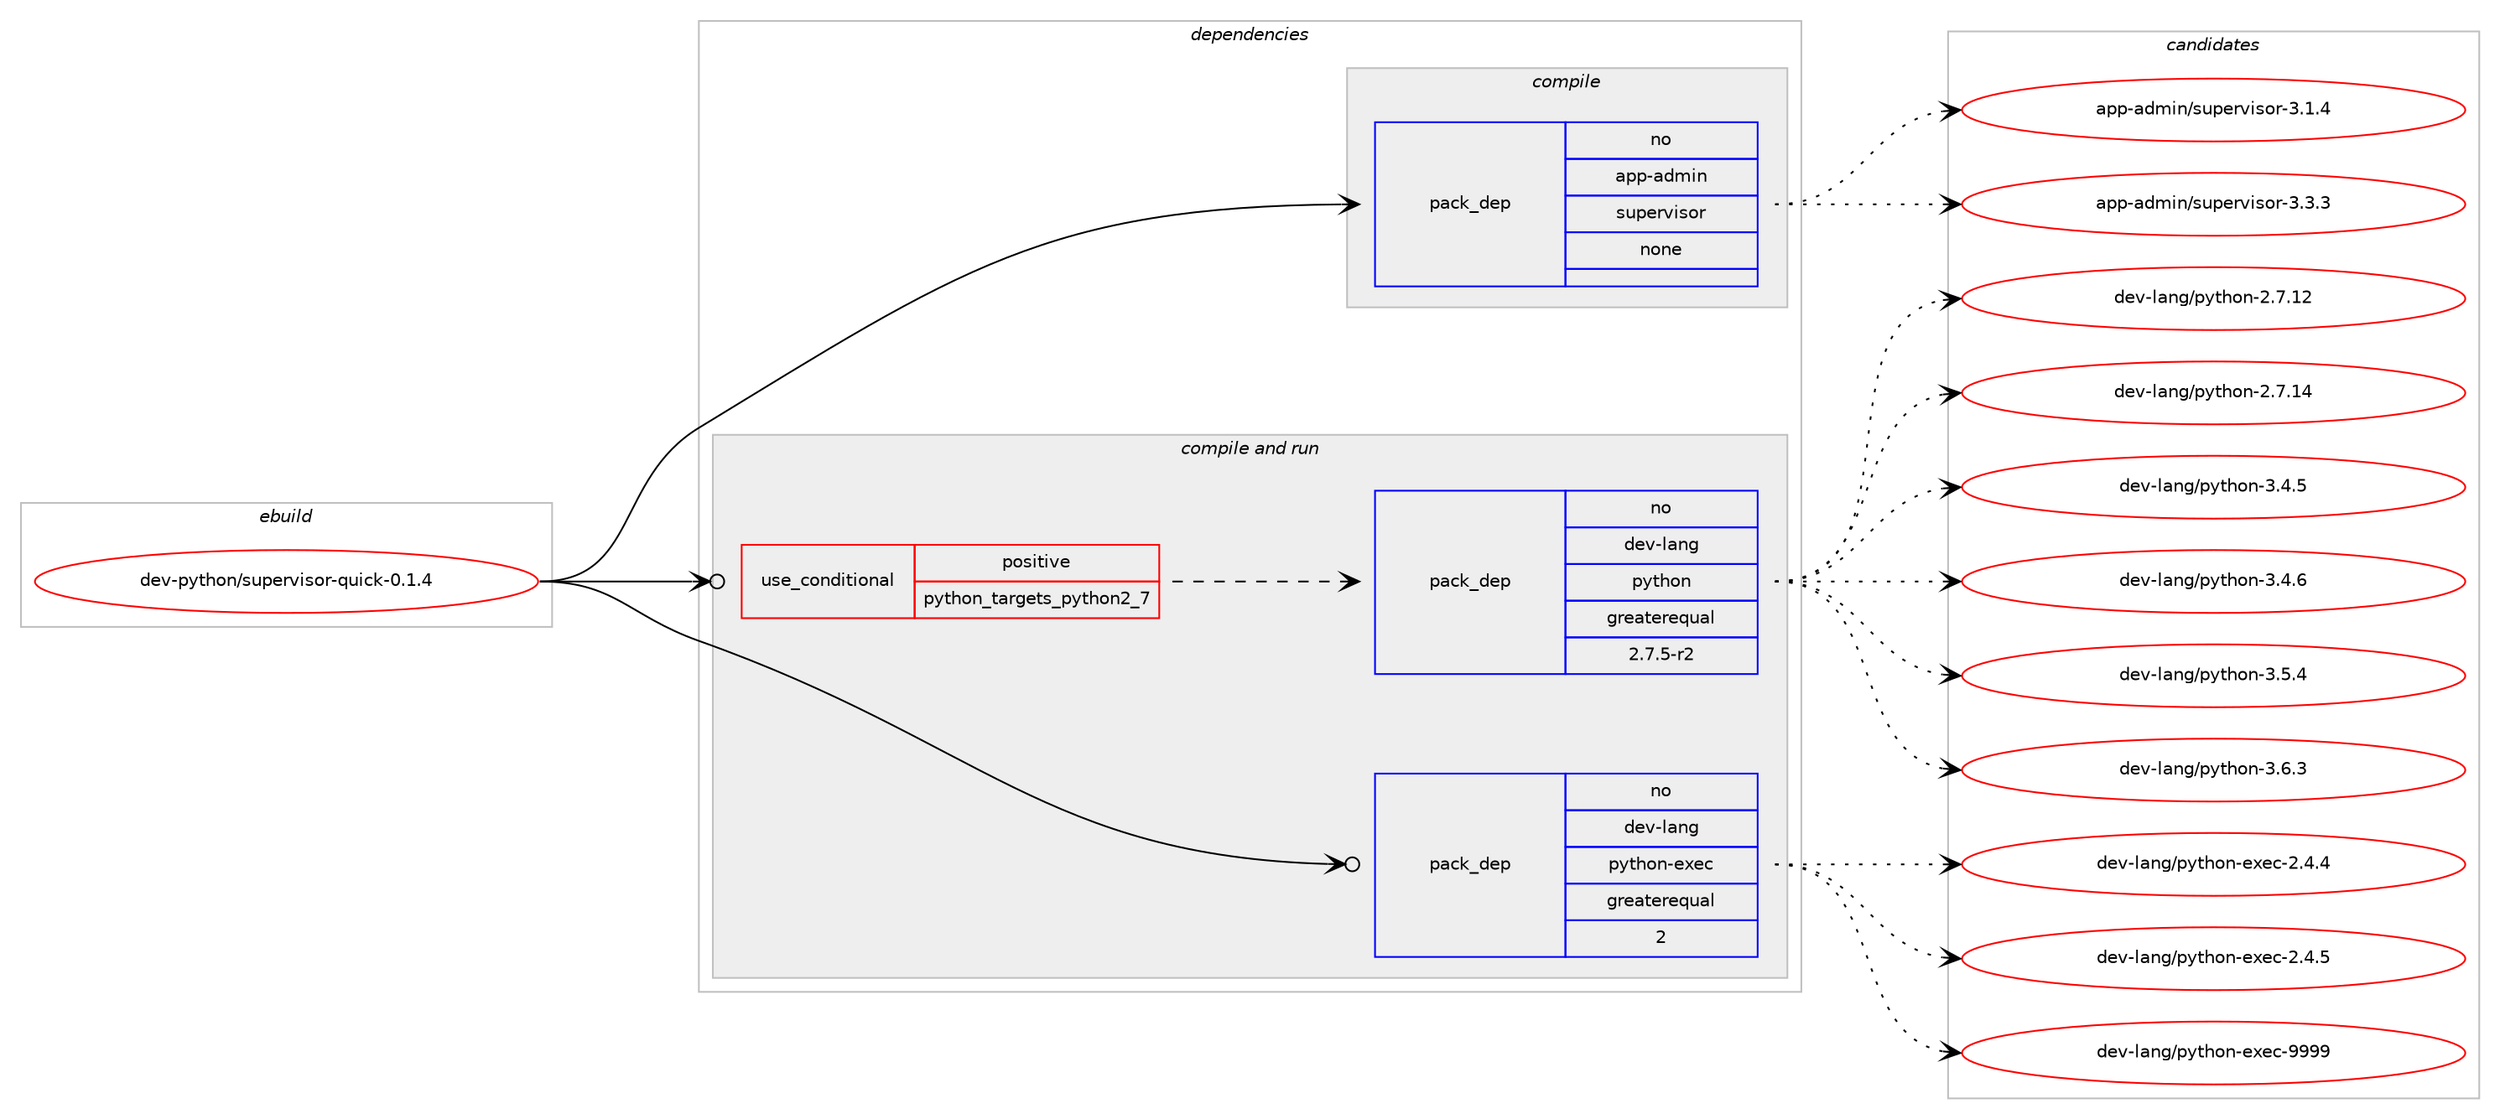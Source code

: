 digraph prolog {

# *************
# Graph options
# *************

newrank=true;
concentrate=true;
compound=true;
graph [rankdir=LR,fontname=Helvetica,fontsize=10,ranksep=1.5];#, ranksep=2.5, nodesep=0.2];
edge  [arrowhead=vee];
node  [fontname=Helvetica,fontsize=10];

# **********
# The ebuild
# **********

subgraph cluster_leftcol {
color=gray;
rank=same;
label=<<i>ebuild</i>>;
id [label="dev-python/supervisor-quick-0.1.4", color=red, width=4, href="../dev-python/supervisor-quick-0.1.4.svg"];
}

# ****************
# The dependencies
# ****************

subgraph cluster_midcol {
color=gray;
label=<<i>dependencies</i>>;
subgraph cluster_compile {
fillcolor="#eeeeee";
style=filled;
label=<<i>compile</i>>;
subgraph pack143202 {
dependency189561 [label=<<TABLE BORDER="0" CELLBORDER="1" CELLSPACING="0" CELLPADDING="4" WIDTH="220"><TR><TD ROWSPAN="6" CELLPADDING="30">pack_dep</TD></TR><TR><TD WIDTH="110">no</TD></TR><TR><TD>app-admin</TD></TR><TR><TD>supervisor</TD></TR><TR><TD>none</TD></TR><TR><TD></TD></TR></TABLE>>, shape=none, color=blue];
}
id:e -> dependency189561:w [weight=20,style="solid",arrowhead="vee"];
}
subgraph cluster_compileandrun {
fillcolor="#eeeeee";
style=filled;
label=<<i>compile and run</i>>;
subgraph cond42403 {
dependency189562 [label=<<TABLE BORDER="0" CELLBORDER="1" CELLSPACING="0" CELLPADDING="4"><TR><TD ROWSPAN="3" CELLPADDING="10">use_conditional</TD></TR><TR><TD>positive</TD></TR><TR><TD>python_targets_python2_7</TD></TR></TABLE>>, shape=none, color=red];
subgraph pack143203 {
dependency189563 [label=<<TABLE BORDER="0" CELLBORDER="1" CELLSPACING="0" CELLPADDING="4" WIDTH="220"><TR><TD ROWSPAN="6" CELLPADDING="30">pack_dep</TD></TR><TR><TD WIDTH="110">no</TD></TR><TR><TD>dev-lang</TD></TR><TR><TD>python</TD></TR><TR><TD>greaterequal</TD></TR><TR><TD>2.7.5-r2</TD></TR></TABLE>>, shape=none, color=blue];
}
dependency189562:e -> dependency189563:w [weight=20,style="dashed",arrowhead="vee"];
}
id:e -> dependency189562:w [weight=20,style="solid",arrowhead="odotvee"];
subgraph pack143204 {
dependency189564 [label=<<TABLE BORDER="0" CELLBORDER="1" CELLSPACING="0" CELLPADDING="4" WIDTH="220"><TR><TD ROWSPAN="6" CELLPADDING="30">pack_dep</TD></TR><TR><TD WIDTH="110">no</TD></TR><TR><TD>dev-lang</TD></TR><TR><TD>python-exec</TD></TR><TR><TD>greaterequal</TD></TR><TR><TD>2</TD></TR></TABLE>>, shape=none, color=blue];
}
id:e -> dependency189564:w [weight=20,style="solid",arrowhead="odotvee"];
}
subgraph cluster_run {
fillcolor="#eeeeee";
style=filled;
label=<<i>run</i>>;
}
}

# **************
# The candidates
# **************

subgraph cluster_choices {
rank=same;
color=gray;
label=<<i>candidates</i>>;

subgraph choice143202 {
color=black;
nodesep=1;
choice97112112459710010910511047115117112101114118105115111114455146494652 [label="app-admin/supervisor-3.1.4", color=red, width=4,href="../app-admin/supervisor-3.1.4.svg"];
choice97112112459710010910511047115117112101114118105115111114455146514651 [label="app-admin/supervisor-3.3.3", color=red, width=4,href="../app-admin/supervisor-3.3.3.svg"];
dependency189561:e -> choice97112112459710010910511047115117112101114118105115111114455146494652:w [style=dotted,weight="100"];
dependency189561:e -> choice97112112459710010910511047115117112101114118105115111114455146514651:w [style=dotted,weight="100"];
}
subgraph choice143203 {
color=black;
nodesep=1;
choice10010111845108971101034711212111610411111045504655464950 [label="dev-lang/python-2.7.12", color=red, width=4,href="../dev-lang/python-2.7.12.svg"];
choice10010111845108971101034711212111610411111045504655464952 [label="dev-lang/python-2.7.14", color=red, width=4,href="../dev-lang/python-2.7.14.svg"];
choice100101118451089711010347112121116104111110455146524653 [label="dev-lang/python-3.4.5", color=red, width=4,href="../dev-lang/python-3.4.5.svg"];
choice100101118451089711010347112121116104111110455146524654 [label="dev-lang/python-3.4.6", color=red, width=4,href="../dev-lang/python-3.4.6.svg"];
choice100101118451089711010347112121116104111110455146534652 [label="dev-lang/python-3.5.4", color=red, width=4,href="../dev-lang/python-3.5.4.svg"];
choice100101118451089711010347112121116104111110455146544651 [label="dev-lang/python-3.6.3", color=red, width=4,href="../dev-lang/python-3.6.3.svg"];
dependency189563:e -> choice10010111845108971101034711212111610411111045504655464950:w [style=dotted,weight="100"];
dependency189563:e -> choice10010111845108971101034711212111610411111045504655464952:w [style=dotted,weight="100"];
dependency189563:e -> choice100101118451089711010347112121116104111110455146524653:w [style=dotted,weight="100"];
dependency189563:e -> choice100101118451089711010347112121116104111110455146524654:w [style=dotted,weight="100"];
dependency189563:e -> choice100101118451089711010347112121116104111110455146534652:w [style=dotted,weight="100"];
dependency189563:e -> choice100101118451089711010347112121116104111110455146544651:w [style=dotted,weight="100"];
}
subgraph choice143204 {
color=black;
nodesep=1;
choice1001011184510897110103471121211161041111104510112010199455046524652 [label="dev-lang/python-exec-2.4.4", color=red, width=4,href="../dev-lang/python-exec-2.4.4.svg"];
choice1001011184510897110103471121211161041111104510112010199455046524653 [label="dev-lang/python-exec-2.4.5", color=red, width=4,href="../dev-lang/python-exec-2.4.5.svg"];
choice10010111845108971101034711212111610411111045101120101994557575757 [label="dev-lang/python-exec-9999", color=red, width=4,href="../dev-lang/python-exec-9999.svg"];
dependency189564:e -> choice1001011184510897110103471121211161041111104510112010199455046524652:w [style=dotted,weight="100"];
dependency189564:e -> choice1001011184510897110103471121211161041111104510112010199455046524653:w [style=dotted,weight="100"];
dependency189564:e -> choice10010111845108971101034711212111610411111045101120101994557575757:w [style=dotted,weight="100"];
}
}

}
